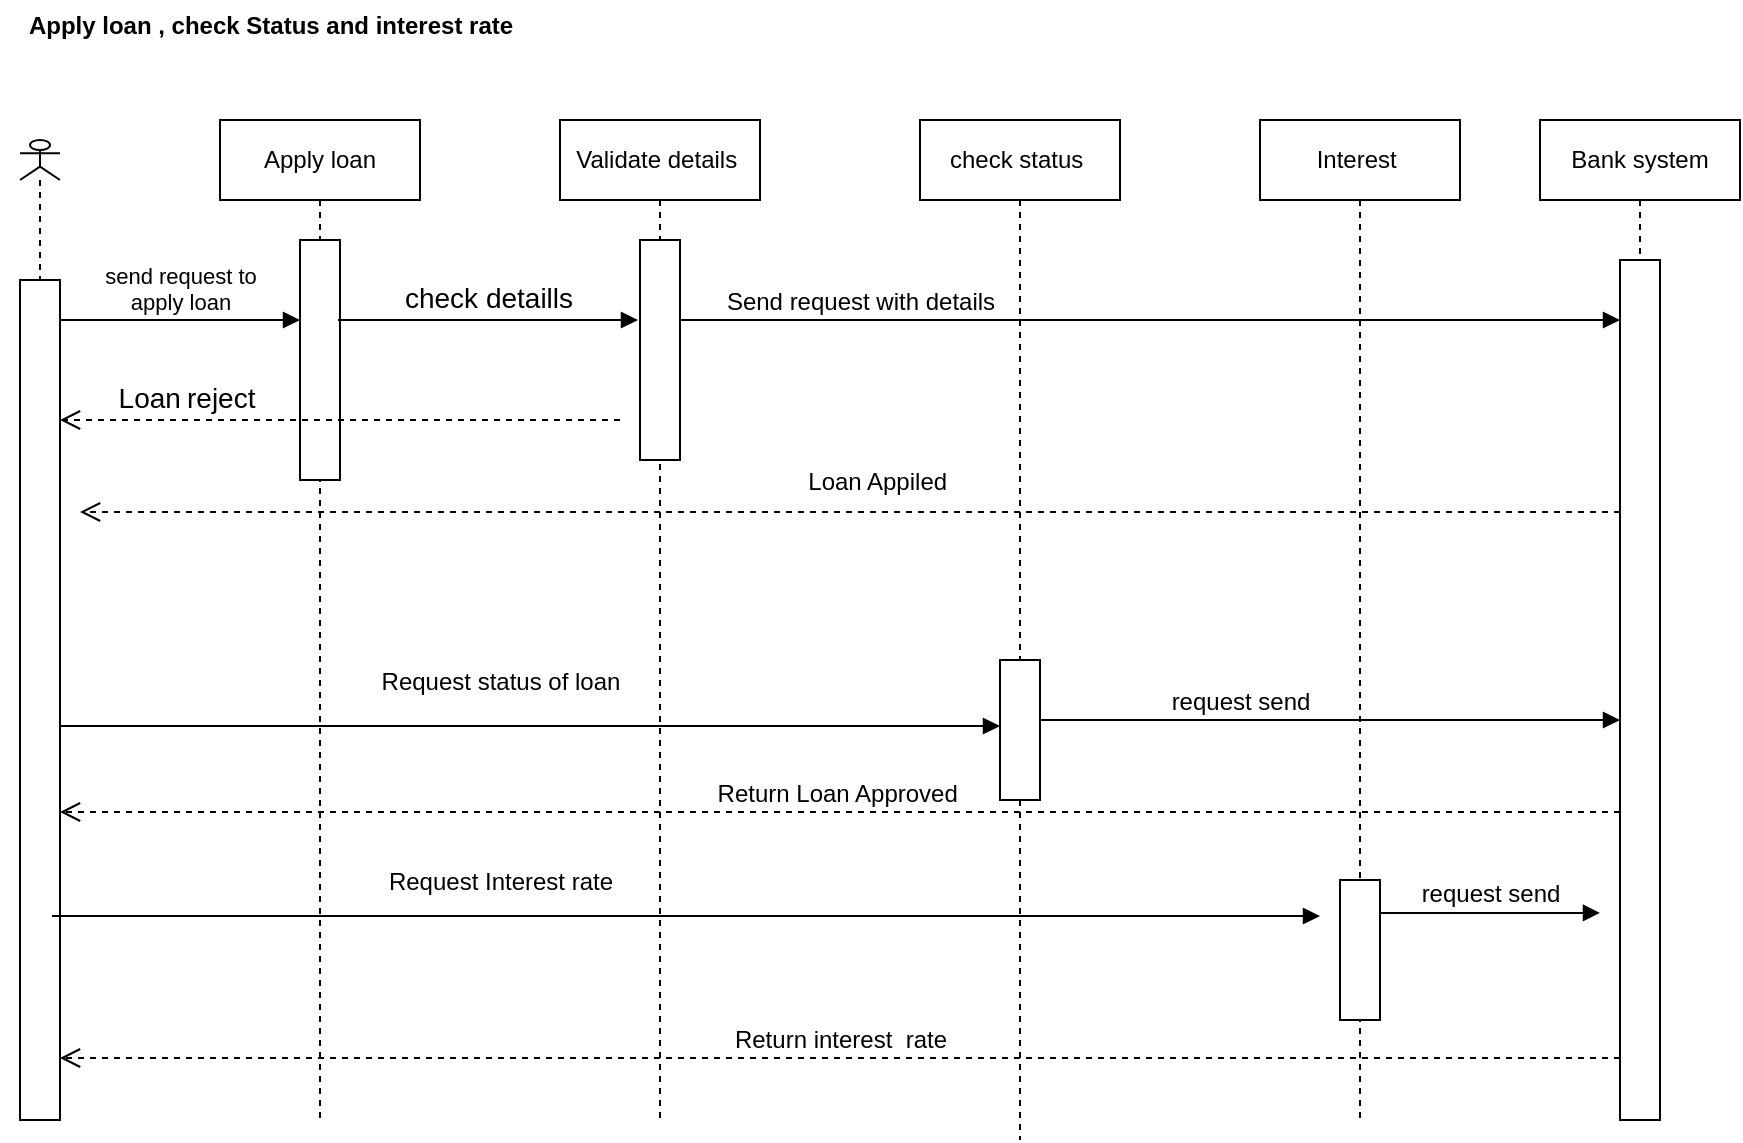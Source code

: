 <mxfile version="21.6.5" type="google">
  <diagram name="Page-1" id="2YBvvXClWsGukQMizWep">
    <mxGraphModel grid="1" page="1" gridSize="10" guides="1" tooltips="1" connect="1" arrows="1" fold="1" pageScale="1" pageWidth="850" pageHeight="1100" math="0" shadow="0">
      <root>
        <mxCell id="0" />
        <mxCell id="1" parent="0" />
        <mxCell id="h1Y4OWPSn1vCXQYsOpTA-1" value="" style="shape=umlLifeline;perimeter=lifelinePerimeter;whiteSpace=wrap;html=1;container=1;dropTarget=0;collapsible=0;recursiveResize=0;outlineConnect=0;portConstraint=eastwest;newEdgeStyle={&quot;edgeStyle&quot;:&quot;elbowEdgeStyle&quot;,&quot;elbow&quot;:&quot;vertical&quot;,&quot;curved&quot;:0,&quot;rounded&quot;:0};participant=umlActor;size=20;" vertex="1" parent="1">
          <mxGeometry x="70" y="90" width="20" height="490" as="geometry" />
        </mxCell>
        <mxCell id="h1Y4OWPSn1vCXQYsOpTA-2" value="" style="html=1;points=[];perimeter=orthogonalPerimeter;outlineConnect=0;targetShapes=umlLifeline;portConstraint=eastwest;newEdgeStyle={&quot;edgeStyle&quot;:&quot;elbowEdgeStyle&quot;,&quot;elbow&quot;:&quot;vertical&quot;,&quot;curved&quot;:0,&quot;rounded&quot;:0};" vertex="1" parent="h1Y4OWPSn1vCXQYsOpTA-1">
          <mxGeometry y="70" width="20" height="420" as="geometry" />
        </mxCell>
        <mxCell id="h1Y4OWPSn1vCXQYsOpTA-3" value="Apply loan" style="shape=umlLifeline;perimeter=lifelinePerimeter;whiteSpace=wrap;html=1;container=1;dropTarget=0;collapsible=0;recursiveResize=0;outlineConnect=0;portConstraint=eastwest;newEdgeStyle={&quot;edgeStyle&quot;:&quot;elbowEdgeStyle&quot;,&quot;elbow&quot;:&quot;vertical&quot;,&quot;curved&quot;:0,&quot;rounded&quot;:0};" vertex="1" parent="1">
          <mxGeometry x="170" y="80" width="100" height="500" as="geometry" />
        </mxCell>
        <mxCell id="h1Y4OWPSn1vCXQYsOpTA-6" value="" style="html=1;points=[];perimeter=orthogonalPerimeter;outlineConnect=0;targetShapes=umlLifeline;portConstraint=eastwest;newEdgeStyle={&quot;edgeStyle&quot;:&quot;elbowEdgeStyle&quot;,&quot;elbow&quot;:&quot;vertical&quot;,&quot;curved&quot;:0,&quot;rounded&quot;:0};" vertex="1" parent="h1Y4OWPSn1vCXQYsOpTA-3">
          <mxGeometry x="40" y="60" width="20" height="120" as="geometry" />
        </mxCell>
        <mxCell id="h1Y4OWPSn1vCXQYsOpTA-4" value="Validate details&amp;nbsp;" style="shape=umlLifeline;perimeter=lifelinePerimeter;whiteSpace=wrap;html=1;container=1;dropTarget=0;collapsible=0;recursiveResize=0;outlineConnect=0;portConstraint=eastwest;newEdgeStyle={&quot;edgeStyle&quot;:&quot;elbowEdgeStyle&quot;,&quot;elbow&quot;:&quot;vertical&quot;,&quot;curved&quot;:0,&quot;rounded&quot;:0};" vertex="1" parent="1">
          <mxGeometry x="340" y="80" width="100" height="500" as="geometry" />
        </mxCell>
        <mxCell id="h1Y4OWPSn1vCXQYsOpTA-9" value="" style="html=1;points=[];perimeter=orthogonalPerimeter;outlineConnect=0;targetShapes=umlLifeline;portConstraint=eastwest;newEdgeStyle={&quot;edgeStyle&quot;:&quot;elbowEdgeStyle&quot;,&quot;elbow&quot;:&quot;vertical&quot;,&quot;curved&quot;:0,&quot;rounded&quot;:0};" vertex="1" parent="h1Y4OWPSn1vCXQYsOpTA-4">
          <mxGeometry x="40" y="60" width="20" height="110" as="geometry" />
        </mxCell>
        <mxCell id="h1Y4OWPSn1vCXQYsOpTA-5" value="Bank system" style="shape=umlLifeline;perimeter=lifelinePerimeter;whiteSpace=wrap;html=1;container=1;dropTarget=0;collapsible=0;recursiveResize=0;outlineConnect=0;portConstraint=eastwest;newEdgeStyle={&quot;edgeStyle&quot;:&quot;elbowEdgeStyle&quot;,&quot;elbow&quot;:&quot;vertical&quot;,&quot;curved&quot;:0,&quot;rounded&quot;:0};" vertex="1" parent="1">
          <mxGeometry x="830" y="80" width="100" height="500" as="geometry" />
        </mxCell>
        <mxCell id="h1Y4OWPSn1vCXQYsOpTA-12" value="" style="html=1;points=[];perimeter=orthogonalPerimeter;outlineConnect=0;targetShapes=umlLifeline;portConstraint=eastwest;newEdgeStyle={&quot;edgeStyle&quot;:&quot;elbowEdgeStyle&quot;,&quot;elbow&quot;:&quot;vertical&quot;,&quot;curved&quot;:0,&quot;rounded&quot;:0};" vertex="1" parent="h1Y4OWPSn1vCXQYsOpTA-5">
          <mxGeometry x="40" y="70" width="20" height="430" as="geometry" />
        </mxCell>
        <mxCell id="h1Y4OWPSn1vCXQYsOpTA-7" value="send request to &lt;br&gt;apply loan" style="html=1;verticalAlign=bottom;endArrow=block;edgeStyle=elbowEdgeStyle;elbow=horizontal;curved=0;rounded=0;" edge="1" parent="1" source="h1Y4OWPSn1vCXQYsOpTA-2">
          <mxGeometry width="80" relative="1" as="geometry">
            <mxPoint x="100" y="180" as="sourcePoint" />
            <mxPoint x="210" y="180" as="targetPoint" />
            <Array as="points">
              <mxPoint x="160" y="180" />
            </Array>
          </mxGeometry>
        </mxCell>
        <mxCell id="h1Y4OWPSn1vCXQYsOpTA-8" value="&lt;font style=&quot;font-size: 14px;&quot;&gt;check detaills&lt;/font&gt;" style="html=1;verticalAlign=bottom;endArrow=block;edgeStyle=elbowEdgeStyle;elbow=vertical;curved=0;rounded=0;" edge="1" parent="1">
          <mxGeometry width="80" relative="1" as="geometry">
            <mxPoint x="229" y="180" as="sourcePoint" />
            <mxPoint x="379" y="180" as="targetPoint" />
            <Array as="points">
              <mxPoint x="289" y="180" />
            </Array>
          </mxGeometry>
        </mxCell>
        <mxCell id="h1Y4OWPSn1vCXQYsOpTA-13" value="&lt;font style=&quot;font-size: 12px;&quot;&gt;Send request with details&lt;/font&gt;" style="html=1;verticalAlign=bottom;endArrow=block;edgeStyle=elbowEdgeStyle;elbow=horizontal;curved=0;rounded=0;" edge="1" parent="1" target="h1Y4OWPSn1vCXQYsOpTA-12">
          <mxGeometry x="-0.617" width="80" relative="1" as="geometry">
            <mxPoint x="400" y="180" as="sourcePoint" />
            <mxPoint x="550" y="180" as="targetPoint" />
            <Array as="points">
              <mxPoint x="460" y="180" />
            </Array>
            <mxPoint as="offset" />
          </mxGeometry>
        </mxCell>
        <mxCell id="h1Y4OWPSn1vCXQYsOpTA-14" value="&lt;font style=&quot;font-size: 14px;&quot;&gt;Loan&lt;/font&gt; &lt;font style=&quot;font-size: 14px;&quot;&gt;reject&lt;/font&gt;" style="html=1;verticalAlign=bottom;endArrow=open;dashed=1;endSize=8;edgeStyle=elbowEdgeStyle;elbow=vertical;curved=0;rounded=0;" edge="1" parent="1" target="h1Y4OWPSn1vCXQYsOpTA-2">
          <mxGeometry x="0.556" relative="1" as="geometry">
            <mxPoint x="370" y="230" as="sourcePoint" />
            <mxPoint x="100" y="230" as="targetPoint" />
            <Array as="points">
              <mxPoint x="370" y="230" />
            </Array>
            <mxPoint x="1" as="offset" />
          </mxGeometry>
        </mxCell>
        <mxCell id="h1Y4OWPSn1vCXQYsOpTA-15" value="&lt;font style=&quot;font-size: 12px;&quot;&gt;Return Loan Approved&amp;nbsp;&lt;/font&gt;" style="html=1;verticalAlign=bottom;endArrow=open;dashed=1;endSize=8;edgeStyle=elbowEdgeStyle;elbow=vertical;curved=0;rounded=0;" edge="1" parent="1" source="h1Y4OWPSn1vCXQYsOpTA-12">
          <mxGeometry relative="1" as="geometry">
            <mxPoint x="850" y="426" as="sourcePoint" />
            <mxPoint x="90" y="426" as="targetPoint" />
          </mxGeometry>
        </mxCell>
        <mxCell id="h1Y4OWPSn1vCXQYsOpTA-16" value="Apply loan , check Status and interest rate" style="text;align=center;fontStyle=1;verticalAlign=middle;spacingLeft=3;spacingRight=3;strokeColor=none;rotatable=0;points=[[0,0.5],[1,0.5]];portConstraint=eastwest;html=1;" vertex="1" parent="1">
          <mxGeometry x="60" y="20" width="270" height="26" as="geometry" />
        </mxCell>
        <mxCell id="h1Y4OWPSn1vCXQYsOpTA-17" value="check status&amp;nbsp;" style="shape=umlLifeline;perimeter=lifelinePerimeter;whiteSpace=wrap;html=1;container=1;dropTarget=0;collapsible=0;recursiveResize=0;outlineConnect=0;portConstraint=eastwest;newEdgeStyle={&quot;edgeStyle&quot;:&quot;elbowEdgeStyle&quot;,&quot;elbow&quot;:&quot;vertical&quot;,&quot;curved&quot;:0,&quot;rounded&quot;:0};" vertex="1" parent="1">
          <mxGeometry x="520" y="80" width="100" height="510" as="geometry" />
        </mxCell>
        <mxCell id="h1Y4OWPSn1vCXQYsOpTA-18" value="" style="html=1;points=[];perimeter=orthogonalPerimeter;outlineConnect=0;targetShapes=umlLifeline;portConstraint=eastwest;newEdgeStyle={&quot;edgeStyle&quot;:&quot;elbowEdgeStyle&quot;,&quot;elbow&quot;:&quot;vertical&quot;,&quot;curved&quot;:0,&quot;rounded&quot;:0};" vertex="1" parent="h1Y4OWPSn1vCXQYsOpTA-17">
          <mxGeometry x="40" y="270" width="20" height="70" as="geometry" />
        </mxCell>
        <mxCell id="h1Y4OWPSn1vCXQYsOpTA-21" value="&lt;font style=&quot;font-size: 12px;&quot;&gt;Loan Appiled&amp;nbsp;&lt;/font&gt;" style="html=1;verticalAlign=bottom;endArrow=open;dashed=1;endSize=8;edgeStyle=elbowEdgeStyle;elbow=vertical;curved=0;rounded=0;" edge="1" parent="1" source="h1Y4OWPSn1vCXQYsOpTA-12">
          <mxGeometry x="-0.039" y="-6" relative="1" as="geometry">
            <mxPoint x="750" y="276" as="sourcePoint" />
            <mxPoint x="100" y="276" as="targetPoint" />
            <mxPoint as="offset" />
          </mxGeometry>
        </mxCell>
        <mxCell id="rI5696CyqrLKIlxSB01p-2" value="&lt;font style=&quot;font-size: 12px;&quot;&gt;Request status of loan&lt;/font&gt;" style="html=1;verticalAlign=bottom;endArrow=block;edgeStyle=elbowEdgeStyle;elbow=horizontal;curved=0;rounded=0;" edge="1" parent="1">
          <mxGeometry x="-0.064" y="13" width="80" relative="1" as="geometry">
            <mxPoint x="90" y="383" as="sourcePoint" />
            <mxPoint x="560" y="383" as="targetPoint" />
            <mxPoint as="offset" />
          </mxGeometry>
        </mxCell>
        <mxCell id="rI5696CyqrLKIlxSB01p-5" value="Interest&amp;nbsp;" style="shape=umlLifeline;perimeter=lifelinePerimeter;whiteSpace=wrap;html=1;container=1;dropTarget=0;collapsible=0;recursiveResize=0;outlineConnect=0;portConstraint=eastwest;newEdgeStyle={&quot;edgeStyle&quot;:&quot;elbowEdgeStyle&quot;,&quot;elbow&quot;:&quot;vertical&quot;,&quot;curved&quot;:0,&quot;rounded&quot;:0};" vertex="1" parent="1">
          <mxGeometry x="690" y="80" width="100" height="500" as="geometry" />
        </mxCell>
        <mxCell id="rI5696CyqrLKIlxSB01p-13" value="&lt;font style=&quot;font-size: 12px;&quot;&gt;request send&lt;/font&gt;" style="html=1;verticalAlign=bottom;endArrow=block;edgeStyle=elbowEdgeStyle;elbow=vertical;curved=0;rounded=0;" edge="1" parent="1">
          <mxGeometry x="-0.31" width="80" relative="1" as="geometry">
            <mxPoint x="580" y="380" as="sourcePoint" />
            <mxPoint x="870" y="380" as="targetPoint" />
            <Array as="points">
              <mxPoint x="630" y="380" />
            </Array>
            <mxPoint as="offset" />
          </mxGeometry>
        </mxCell>
        <mxCell id="rI5696CyqrLKIlxSB01p-14" value="" style="html=1;points=[];perimeter=orthogonalPerimeter;outlineConnect=0;targetShapes=umlLifeline;portConstraint=eastwest;newEdgeStyle={&quot;edgeStyle&quot;:&quot;elbowEdgeStyle&quot;,&quot;elbow&quot;:&quot;vertical&quot;,&quot;curved&quot;:0,&quot;rounded&quot;:0};" vertex="1" parent="1">
          <mxGeometry x="730" y="460" width="20" height="70" as="geometry" />
        </mxCell>
        <mxCell id="rI5696CyqrLKIlxSB01p-15" value="&lt;font style=&quot;font-size: 12px;&quot;&gt;Request Interest rate&lt;/font&gt;" style="html=1;verticalAlign=bottom;endArrow=block;edgeStyle=elbowEdgeStyle;elbow=horizontal;curved=0;rounded=0;" edge="1" parent="1">
          <mxGeometry x="-0.293" y="8" width="80" relative="1" as="geometry">
            <mxPoint x="86" y="478" as="sourcePoint" />
            <mxPoint x="720" y="478" as="targetPoint" />
            <mxPoint as="offset" />
          </mxGeometry>
        </mxCell>
        <mxCell id="rI5696CyqrLKIlxSB01p-16" value="&lt;font style=&quot;font-size: 12px;&quot;&gt;request send&lt;/font&gt;" style="html=1;verticalAlign=bottom;endArrow=block;edgeStyle=elbowEdgeStyle;elbow=vertical;curved=0;rounded=0;" edge="1" parent="1">
          <mxGeometry width="80" relative="1" as="geometry">
            <mxPoint x="750" y="476.44" as="sourcePoint" />
            <mxPoint x="860" y="476" as="targetPoint" />
            <Array as="points">
              <mxPoint x="740" y="476.44" />
            </Array>
          </mxGeometry>
        </mxCell>
        <mxCell id="rI5696CyqrLKIlxSB01p-17" value="&lt;font style=&quot;font-size: 12px;&quot;&gt;Return interest&amp;nbsp; rate&lt;/font&gt;" style="html=1;verticalAlign=bottom;endArrow=open;dashed=1;endSize=8;edgeStyle=elbowEdgeStyle;elbow=vertical;curved=0;rounded=0;" edge="1" parent="1" source="h1Y4OWPSn1vCXQYsOpTA-12">
          <mxGeometry relative="1" as="geometry">
            <mxPoint x="730" y="550" as="sourcePoint" />
            <mxPoint x="90" y="549" as="targetPoint" />
          </mxGeometry>
        </mxCell>
        <mxCell id="rI5696CyqrLKIlxSB01p-21" style="edgeStyle=orthogonalEdgeStyle;rounded=0;orthogonalLoop=1;jettySize=auto;html=1;exitX=1;exitY=0.5;exitDx=0;exitDy=0;" edge="1" parent="1" source="h1Y4OWPSn1vCXQYsOpTA-16" target="h1Y4OWPSn1vCXQYsOpTA-16">
          <mxGeometry relative="1" as="geometry" />
        </mxCell>
      </root>
    </mxGraphModel>
  </diagram>
</mxfile>
